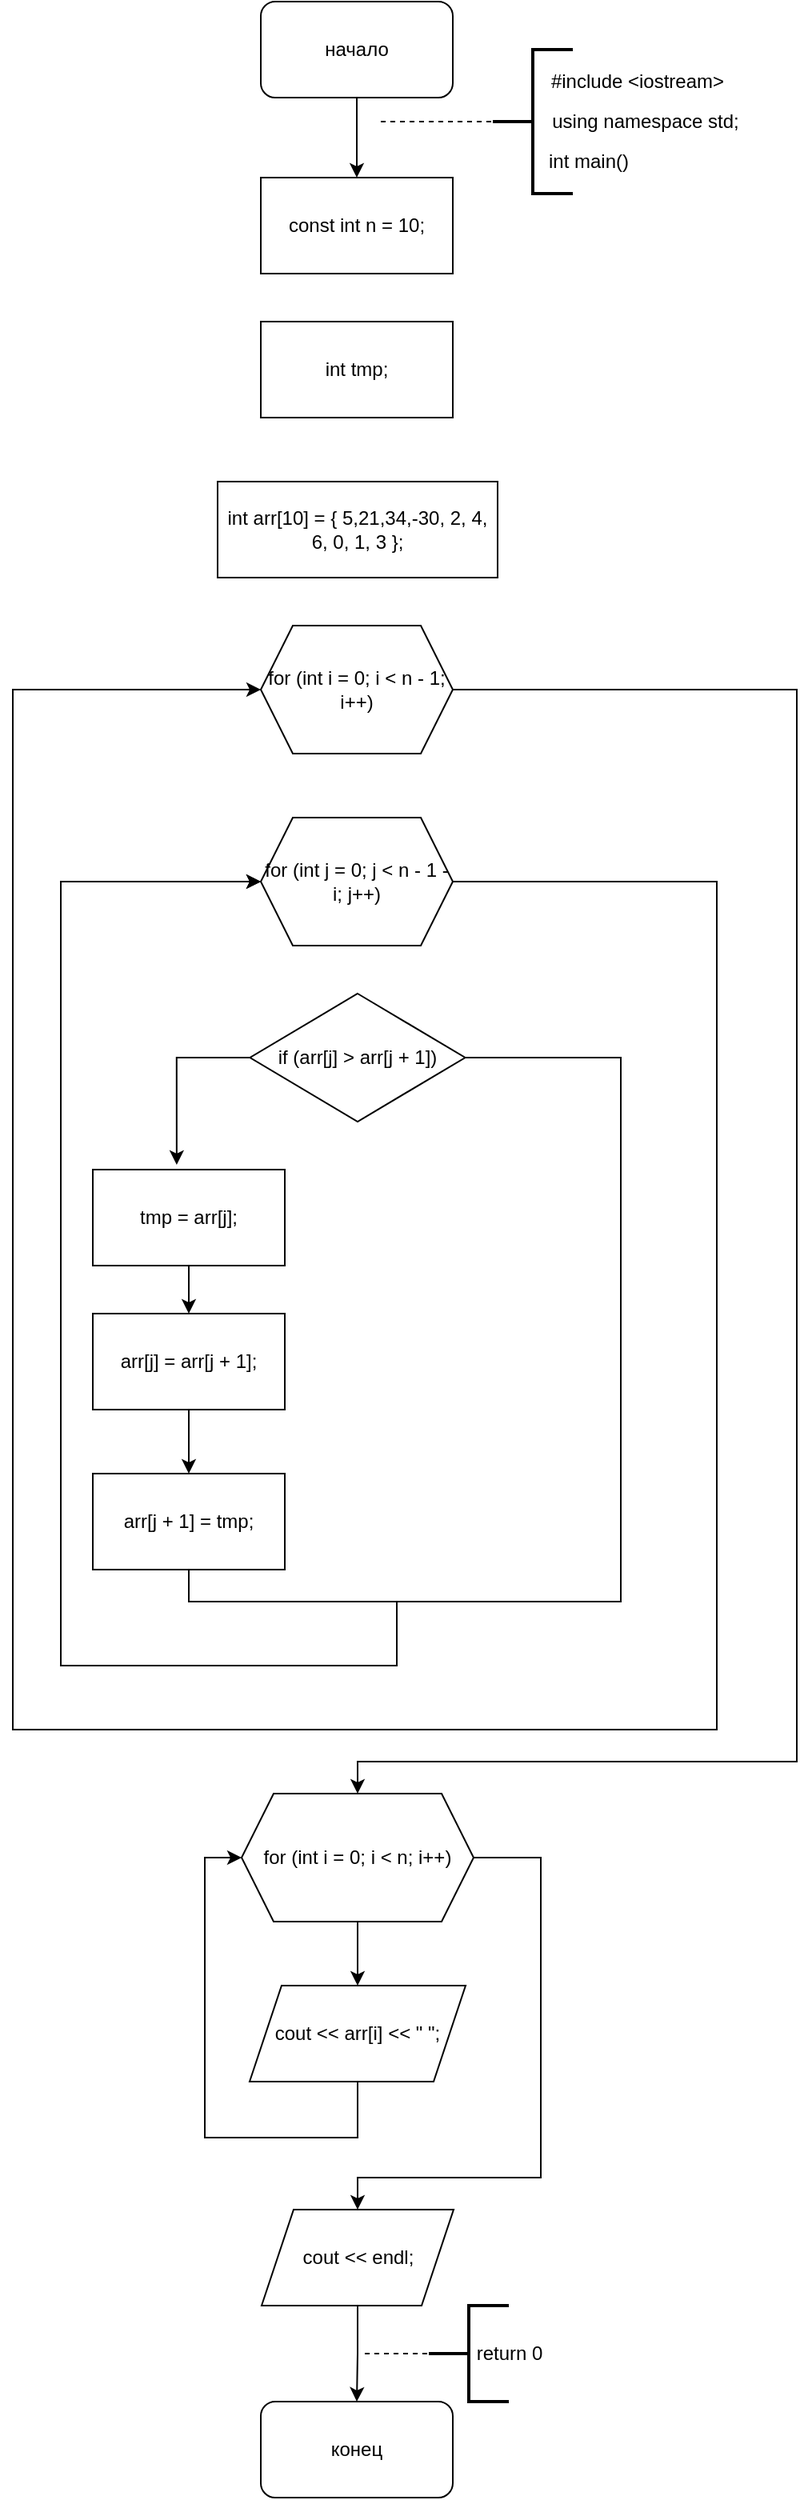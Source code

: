 <mxfile version="16.0.0" type="device"><diagram id="wcoGWqDApgA9bo36ysjA" name="Page-1"><mxGraphModel dx="1038" dy="551" grid="1" gridSize="10" guides="1" tooltips="1" connect="1" arrows="1" fold="1" page="1" pageScale="1" pageWidth="850" pageHeight="1100" math="0" shadow="0"><root><mxCell id="0"/><mxCell id="1" parent="0"/><mxCell id="4mnEVp5u7vYD37im8XWR-9" style="edgeStyle=orthogonalEdgeStyle;rounded=0;orthogonalLoop=1;jettySize=auto;html=1;entryX=0.5;entryY=0;entryDx=0;entryDy=0;" edge="1" parent="1" source="4mnEVp5u7vYD37im8XWR-2" target="4mnEVp5u7vYD37im8XWR-8"><mxGeometry relative="1" as="geometry"/></mxCell><mxCell id="4mnEVp5u7vYD37im8XWR-2" value="начало" style="rounded=1;whiteSpace=wrap;html=1;" vertex="1" parent="1"><mxGeometry x="365" y="40" width="120" height="60" as="geometry"/></mxCell><mxCell id="4mnEVp5u7vYD37im8XWR-3" value="" style="strokeWidth=2;html=1;shape=mxgraph.flowchart.annotation_2;align=left;labelPosition=right;pointerEvents=1;" vertex="1" parent="1"><mxGeometry x="510" y="70" width="50" height="90" as="geometry"/></mxCell><mxCell id="4mnEVp5u7vYD37im8XWR-4" value="#include &amp;lt;iostream&amp;gt;" style="text;html=1;align=center;verticalAlign=middle;resizable=0;points=[];autosize=1;strokeColor=none;fillColor=none;" vertex="1" parent="1"><mxGeometry x="540" y="80" width="120" height="20" as="geometry"/></mxCell><mxCell id="4mnEVp5u7vYD37im8XWR-5" value="using namespace std;" style="text;html=1;align=center;verticalAlign=middle;resizable=0;points=[];autosize=1;strokeColor=none;fillColor=none;" vertex="1" parent="1"><mxGeometry x="540" y="105" width="130" height="20" as="geometry"/></mxCell><mxCell id="4mnEVp5u7vYD37im8XWR-6" value="int main()" style="text;html=1;strokeColor=none;fillColor=none;align=center;verticalAlign=middle;whiteSpace=wrap;rounded=0;" vertex="1" parent="1"><mxGeometry x="540" y="125" width="60" height="30" as="geometry"/></mxCell><mxCell id="4mnEVp5u7vYD37im8XWR-7" value="" style="endArrow=none;dashed=1;html=1;rounded=0;entryX=0;entryY=0.5;entryDx=0;entryDy=0;entryPerimeter=0;" edge="1" parent="1" target="4mnEVp5u7vYD37im8XWR-3"><mxGeometry width="50" height="50" relative="1" as="geometry"><mxPoint x="440" y="115" as="sourcePoint"/><mxPoint x="450" y="160" as="targetPoint"/></mxGeometry></mxCell><mxCell id="4mnEVp5u7vYD37im8XWR-8" value="const int n = 10;" style="rounded=0;whiteSpace=wrap;html=1;" vertex="1" parent="1"><mxGeometry x="365" y="150" width="120" height="60" as="geometry"/></mxCell><mxCell id="4mnEVp5u7vYD37im8XWR-10" value="int tmp;" style="rounded=0;whiteSpace=wrap;html=1;" vertex="1" parent="1"><mxGeometry x="365" y="240" width="120" height="60" as="geometry"/></mxCell><mxCell id="4mnEVp5u7vYD37im8XWR-11" value="int arr[10] = { 5,21,34,-30, 2, 4, 6, 0, 1, 3 };" style="rounded=0;whiteSpace=wrap;html=1;" vertex="1" parent="1"><mxGeometry x="338" y="340" width="175" height="60" as="geometry"/></mxCell><mxCell id="4mnEVp5u7vYD37im8XWR-28" style="edgeStyle=orthogonalEdgeStyle;rounded=0;orthogonalLoop=1;jettySize=auto;html=1;entryX=0.5;entryY=0;entryDx=0;entryDy=0;" edge="1" parent="1" source="4mnEVp5u7vYD37im8XWR-12" target="4mnEVp5u7vYD37im8XWR-25"><mxGeometry relative="1" as="geometry"><Array as="points"><mxPoint x="700" y="470"/><mxPoint x="700" y="1140"/><mxPoint x="426" y="1140"/></Array></mxGeometry></mxCell><mxCell id="4mnEVp5u7vYD37im8XWR-12" value="for (int i = 0; i &lt; n - 1; i++)" style="shape=hexagon;perimeter=hexagonPerimeter2;whiteSpace=wrap;html=1;fixedSize=1;" vertex="1" parent="1"><mxGeometry x="365" y="430" width="120" height="80" as="geometry"/></mxCell><mxCell id="4mnEVp5u7vYD37im8XWR-23" style="edgeStyle=orthogonalEdgeStyle;rounded=0;orthogonalLoop=1;jettySize=auto;html=1;entryX=0;entryY=0.5;entryDx=0;entryDy=0;" edge="1" parent="1" source="4mnEVp5u7vYD37im8XWR-13" target="4mnEVp5u7vYD37im8XWR-12"><mxGeometry relative="1" as="geometry"><mxPoint x="200" y="480" as="targetPoint"/><Array as="points"><mxPoint x="650" y="590"/><mxPoint x="650" y="1120"/><mxPoint x="210" y="1120"/><mxPoint x="210" y="470"/></Array></mxGeometry></mxCell><mxCell id="4mnEVp5u7vYD37im8XWR-13" value="for (int j = 0; j &lt; n - 1 - i; j++)" style="shape=hexagon;perimeter=hexagonPerimeter2;whiteSpace=wrap;html=1;fixedSize=1;" vertex="1" parent="1"><mxGeometry x="365" y="550" width="120" height="80" as="geometry"/></mxCell><mxCell id="4mnEVp5u7vYD37im8XWR-18" style="edgeStyle=orthogonalEdgeStyle;rounded=0;orthogonalLoop=1;jettySize=auto;html=1;entryX=0.437;entryY=-0.05;entryDx=0;entryDy=0;entryPerimeter=0;" edge="1" parent="1" source="4mnEVp5u7vYD37im8XWR-14" target="4mnEVp5u7vYD37im8XWR-15"><mxGeometry relative="1" as="geometry"><Array as="points"><mxPoint x="312" y="700"/></Array></mxGeometry></mxCell><mxCell id="4mnEVp5u7vYD37im8XWR-21" style="edgeStyle=orthogonalEdgeStyle;rounded=0;orthogonalLoop=1;jettySize=auto;html=1;entryX=0;entryY=0.5;entryDx=0;entryDy=0;" edge="1" parent="1" source="4mnEVp5u7vYD37im8XWR-14" target="4mnEVp5u7vYD37im8XWR-13"><mxGeometry relative="1" as="geometry"><mxPoint x="200" y="610" as="targetPoint"/><Array as="points"><mxPoint x="590" y="700"/><mxPoint x="590" y="1040"/><mxPoint x="450" y="1040"/><mxPoint x="450" y="1080"/><mxPoint x="240" y="1080"/><mxPoint x="240" y="590"/></Array></mxGeometry></mxCell><mxCell id="4mnEVp5u7vYD37im8XWR-14" value="if (arr[j] &gt; arr[j + 1])" style="rhombus;whiteSpace=wrap;html=1;" vertex="1" parent="1"><mxGeometry x="358.25" y="660" width="134.5" height="80" as="geometry"/></mxCell><mxCell id="4mnEVp5u7vYD37im8XWR-19" style="edgeStyle=orthogonalEdgeStyle;rounded=0;orthogonalLoop=1;jettySize=auto;html=1;" edge="1" parent="1" source="4mnEVp5u7vYD37im8XWR-15" target="4mnEVp5u7vYD37im8XWR-16"><mxGeometry relative="1" as="geometry"/></mxCell><mxCell id="4mnEVp5u7vYD37im8XWR-15" value="tmp = arr[j];" style="rounded=0;whiteSpace=wrap;html=1;" vertex="1" parent="1"><mxGeometry x="260" y="770" width="120" height="60" as="geometry"/></mxCell><mxCell id="4mnEVp5u7vYD37im8XWR-20" style="edgeStyle=orthogonalEdgeStyle;rounded=0;orthogonalLoop=1;jettySize=auto;html=1;entryX=0.5;entryY=0;entryDx=0;entryDy=0;" edge="1" parent="1" source="4mnEVp5u7vYD37im8XWR-16" target="4mnEVp5u7vYD37im8XWR-17"><mxGeometry relative="1" as="geometry"/></mxCell><mxCell id="4mnEVp5u7vYD37im8XWR-16" value="arr[j] = arr[j + 1];" style="rounded=0;whiteSpace=wrap;html=1;" vertex="1" parent="1"><mxGeometry x="260" y="860" width="120" height="60" as="geometry"/></mxCell><mxCell id="4mnEVp5u7vYD37im8XWR-22" style="edgeStyle=orthogonalEdgeStyle;rounded=0;orthogonalLoop=1;jettySize=auto;html=1;entryX=0;entryY=0.5;entryDx=0;entryDy=0;" edge="1" parent="1" source="4mnEVp5u7vYD37im8XWR-17" target="4mnEVp5u7vYD37im8XWR-13"><mxGeometry relative="1" as="geometry"><mxPoint x="240" y="1080" as="targetPoint"/><Array as="points"><mxPoint x="320" y="1040"/><mxPoint x="450" y="1040"/><mxPoint x="450" y="1080"/><mxPoint x="240" y="1080"/><mxPoint x="240" y="590"/></Array></mxGeometry></mxCell><mxCell id="4mnEVp5u7vYD37im8XWR-17" value="arr[j + 1] = tmp;" style="rounded=0;whiteSpace=wrap;html=1;" vertex="1" parent="1"><mxGeometry x="260" y="960" width="120" height="60" as="geometry"/></mxCell><mxCell id="4mnEVp5u7vYD37im8XWR-29" style="edgeStyle=orthogonalEdgeStyle;rounded=0;orthogonalLoop=1;jettySize=auto;html=1;entryX=0.5;entryY=0;entryDx=0;entryDy=0;" edge="1" parent="1" source="4mnEVp5u7vYD37im8XWR-25" target="4mnEVp5u7vYD37im8XWR-27"><mxGeometry relative="1" as="geometry"/></mxCell><mxCell id="4mnEVp5u7vYD37im8XWR-32" style="edgeStyle=orthogonalEdgeStyle;rounded=0;orthogonalLoop=1;jettySize=auto;html=1;entryX=0.5;entryY=0;entryDx=0;entryDy=0;" edge="1" parent="1" source="4mnEVp5u7vYD37im8XWR-25" target="4mnEVp5u7vYD37im8XWR-31"><mxGeometry relative="1" as="geometry"><Array as="points"><mxPoint x="540" y="1200"/><mxPoint x="540" y="1400"/><mxPoint x="426" y="1400"/></Array></mxGeometry></mxCell><mxCell id="4mnEVp5u7vYD37im8XWR-25" value="for (int i = 0; i &lt; n; i++)" style="shape=hexagon;perimeter=hexagonPerimeter2;whiteSpace=wrap;html=1;fixedSize=1;" vertex="1" parent="1"><mxGeometry x="353" y="1160" width="145" height="80" as="geometry"/></mxCell><mxCell id="4mnEVp5u7vYD37im8XWR-30" style="edgeStyle=orthogonalEdgeStyle;rounded=0;orthogonalLoop=1;jettySize=auto;html=1;entryX=0;entryY=0.5;entryDx=0;entryDy=0;" edge="1" parent="1" source="4mnEVp5u7vYD37im8XWR-27" target="4mnEVp5u7vYD37im8XWR-25"><mxGeometry relative="1" as="geometry"><mxPoint x="370" y="1410" as="targetPoint"/><Array as="points"><mxPoint x="426" y="1375"/><mxPoint x="330" y="1375"/><mxPoint x="330" y="1200"/></Array></mxGeometry></mxCell><mxCell id="4mnEVp5u7vYD37im8XWR-27" value="cout &lt;&lt; arr[i] &lt;&lt; &quot; &quot;;" style="shape=parallelogram;perimeter=parallelogramPerimeter;whiteSpace=wrap;html=1;fixedSize=1;" vertex="1" parent="1"><mxGeometry x="358" y="1280" width="135" height="60" as="geometry"/></mxCell><mxCell id="4mnEVp5u7vYD37im8XWR-34" style="edgeStyle=orthogonalEdgeStyle;rounded=0;orthogonalLoop=1;jettySize=auto;html=1;entryX=0.5;entryY=0;entryDx=0;entryDy=0;" edge="1" parent="1" source="4mnEVp5u7vYD37im8XWR-31" target="4mnEVp5u7vYD37im8XWR-33"><mxGeometry relative="1" as="geometry"/></mxCell><mxCell id="4mnEVp5u7vYD37im8XWR-31" value="cout &lt;&lt; endl;" style="shape=parallelogram;perimeter=parallelogramPerimeter;whiteSpace=wrap;html=1;fixedSize=1;" vertex="1" parent="1"><mxGeometry x="365.5" y="1420" width="120" height="60" as="geometry"/></mxCell><mxCell id="4mnEVp5u7vYD37im8XWR-33" value="конец" style="rounded=1;whiteSpace=wrap;html=1;" vertex="1" parent="1"><mxGeometry x="365" y="1540" width="120" height="60" as="geometry"/></mxCell><mxCell id="4mnEVp5u7vYD37im8XWR-35" value="return 0" style="text;html=1;align=center;verticalAlign=middle;resizable=0;points=[];autosize=1;strokeColor=none;fillColor=none;" vertex="1" parent="1"><mxGeometry x="490" y="1500" width="60" height="20" as="geometry"/></mxCell><mxCell id="4mnEVp5u7vYD37im8XWR-36" value="" style="strokeWidth=2;html=1;shape=mxgraph.flowchart.annotation_2;align=left;labelPosition=right;pointerEvents=1;" vertex="1" parent="1"><mxGeometry x="470" y="1480" width="50" height="60" as="geometry"/></mxCell><mxCell id="4mnEVp5u7vYD37im8XWR-37" value="" style="endArrow=none;dashed=1;html=1;rounded=0;entryX=0;entryY=0.5;entryDx=0;entryDy=0;entryPerimeter=0;" edge="1" parent="1" target="4mnEVp5u7vYD37im8XWR-36"><mxGeometry width="50" height="50" relative="1" as="geometry"><mxPoint x="430" y="1510" as="sourcePoint"/><mxPoint x="470" y="1490" as="targetPoint"/></mxGeometry></mxCell></root></mxGraphModel></diagram></mxfile>
